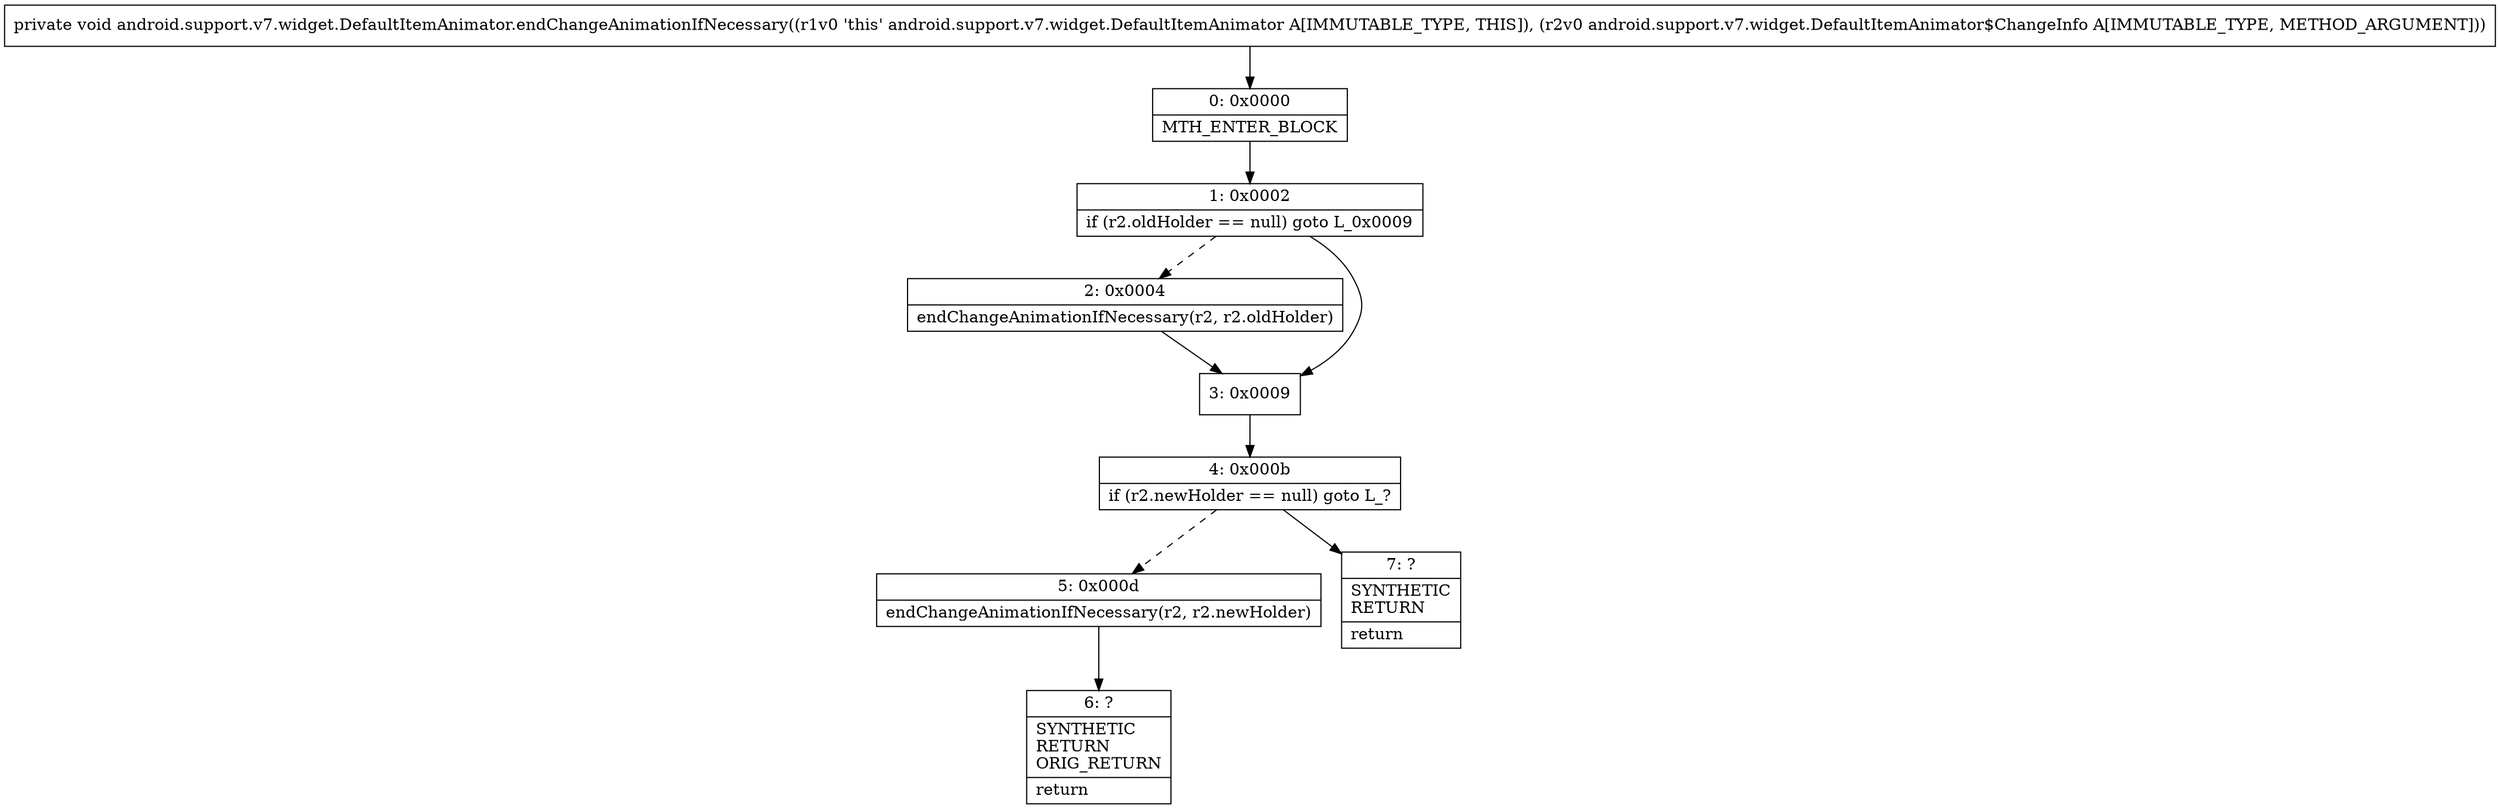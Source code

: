 digraph "CFG forandroid.support.v7.widget.DefaultItemAnimator.endChangeAnimationIfNecessary(Landroid\/support\/v7\/widget\/DefaultItemAnimator$ChangeInfo;)V" {
Node_0 [shape=record,label="{0\:\ 0x0000|MTH_ENTER_BLOCK\l}"];
Node_1 [shape=record,label="{1\:\ 0x0002|if (r2.oldHolder == null) goto L_0x0009\l}"];
Node_2 [shape=record,label="{2\:\ 0x0004|endChangeAnimationIfNecessary(r2, r2.oldHolder)\l}"];
Node_3 [shape=record,label="{3\:\ 0x0009}"];
Node_4 [shape=record,label="{4\:\ 0x000b|if (r2.newHolder == null) goto L_?\l}"];
Node_5 [shape=record,label="{5\:\ 0x000d|endChangeAnimationIfNecessary(r2, r2.newHolder)\l}"];
Node_6 [shape=record,label="{6\:\ ?|SYNTHETIC\lRETURN\lORIG_RETURN\l|return\l}"];
Node_7 [shape=record,label="{7\:\ ?|SYNTHETIC\lRETURN\l|return\l}"];
MethodNode[shape=record,label="{private void android.support.v7.widget.DefaultItemAnimator.endChangeAnimationIfNecessary((r1v0 'this' android.support.v7.widget.DefaultItemAnimator A[IMMUTABLE_TYPE, THIS]), (r2v0 android.support.v7.widget.DefaultItemAnimator$ChangeInfo A[IMMUTABLE_TYPE, METHOD_ARGUMENT])) }"];
MethodNode -> Node_0;
Node_0 -> Node_1;
Node_1 -> Node_2[style=dashed];
Node_1 -> Node_3;
Node_2 -> Node_3;
Node_3 -> Node_4;
Node_4 -> Node_5[style=dashed];
Node_4 -> Node_7;
Node_5 -> Node_6;
}

